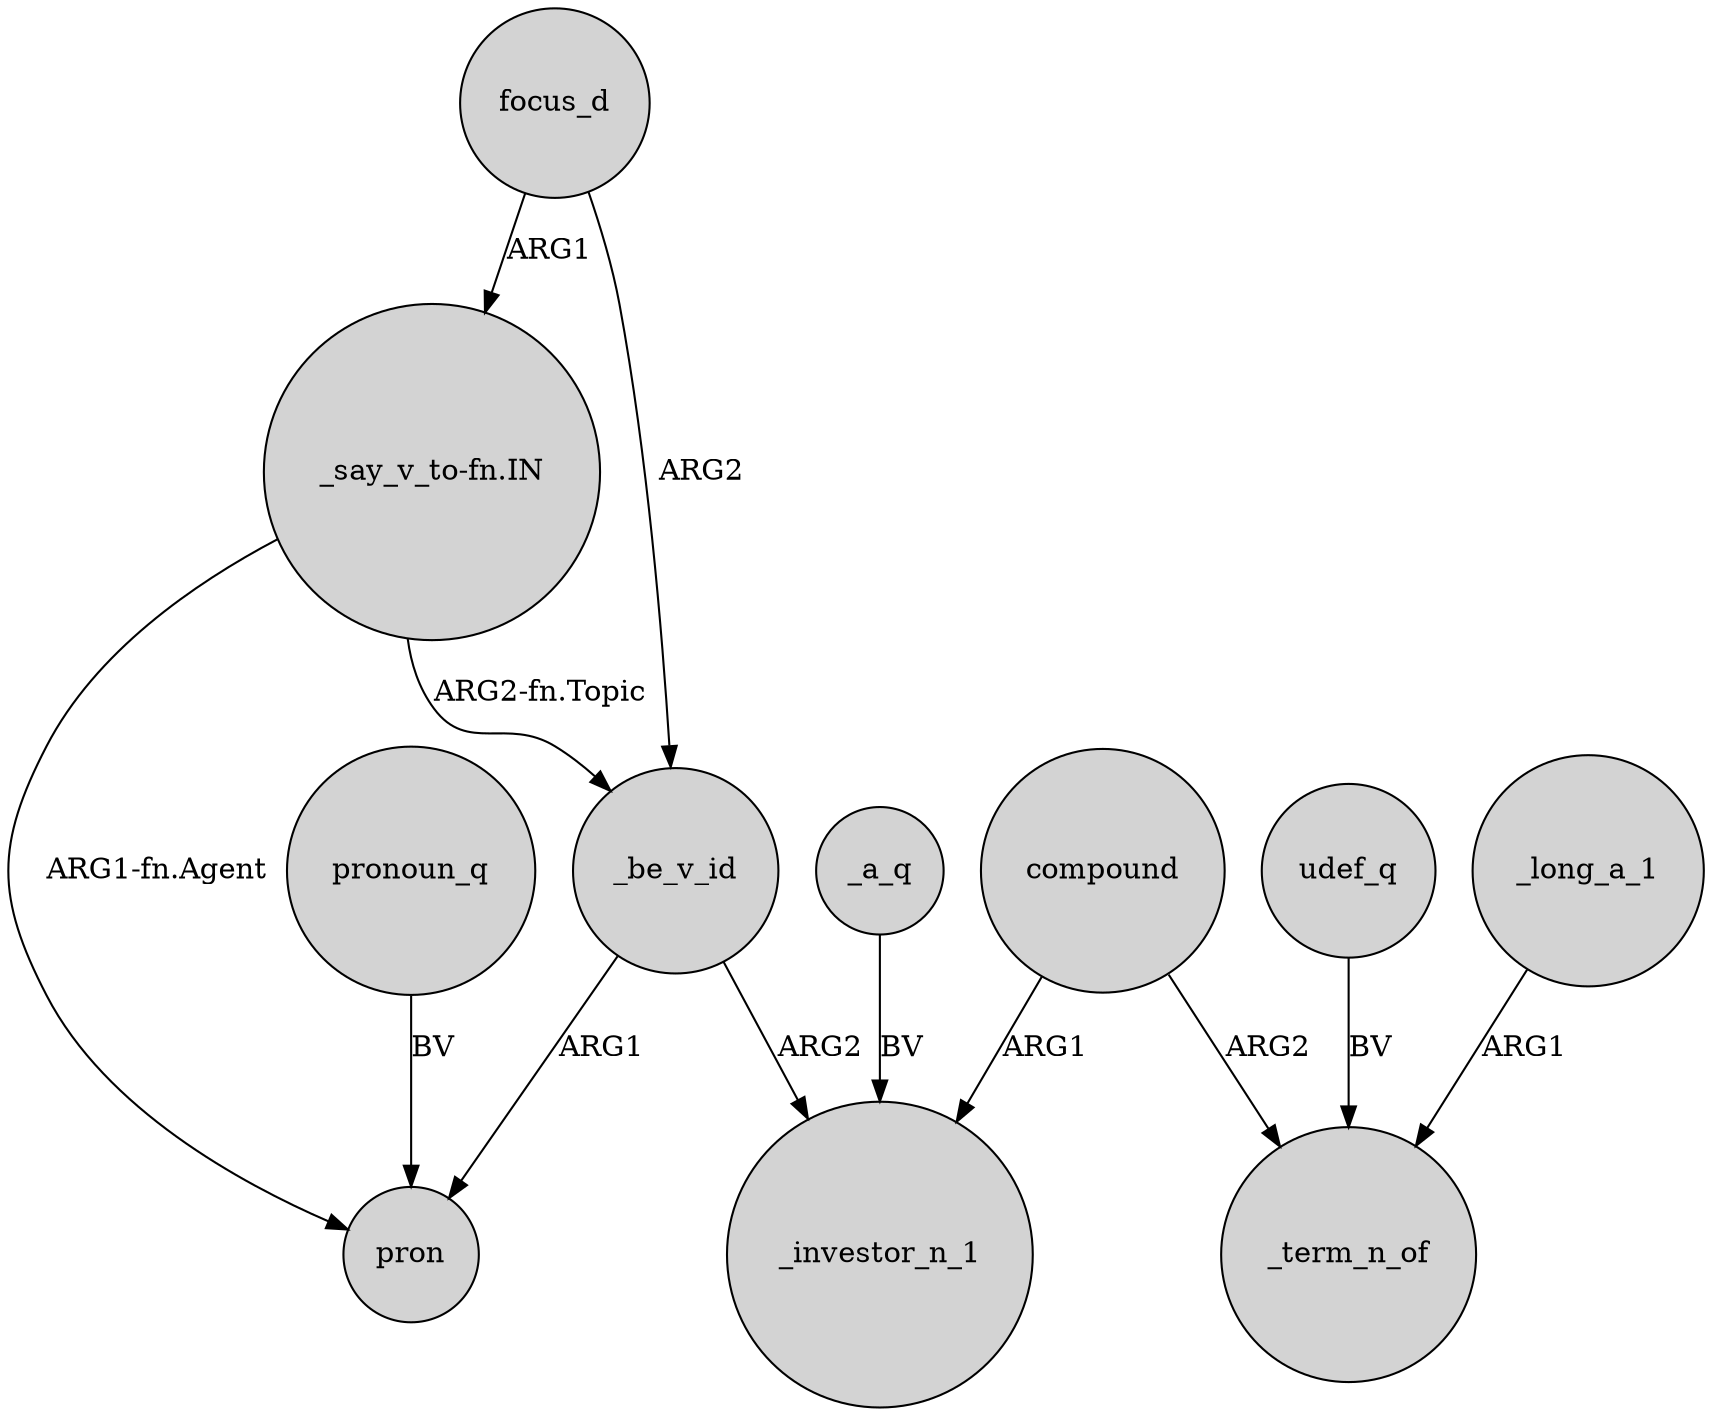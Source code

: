 digraph {
	node [shape=circle style=filled]
	focus_d -> _be_v_id [label=ARG2]
	_a_q -> _investor_n_1 [label=BV]
	compound -> _term_n_of [label=ARG2]
	_be_v_id -> pron [label=ARG1]
	udef_q -> _term_n_of [label=BV]
	"_say_v_to-fn.IN" -> _be_v_id [label="ARG2-fn.Topic"]
	compound -> _investor_n_1 [label=ARG1]
	_long_a_1 -> _term_n_of [label=ARG1]
	focus_d -> "_say_v_to-fn.IN" [label=ARG1]
	_be_v_id -> _investor_n_1 [label=ARG2]
	"_say_v_to-fn.IN" -> pron [label="ARG1-fn.Agent"]
	pronoun_q -> pron [label=BV]
}
